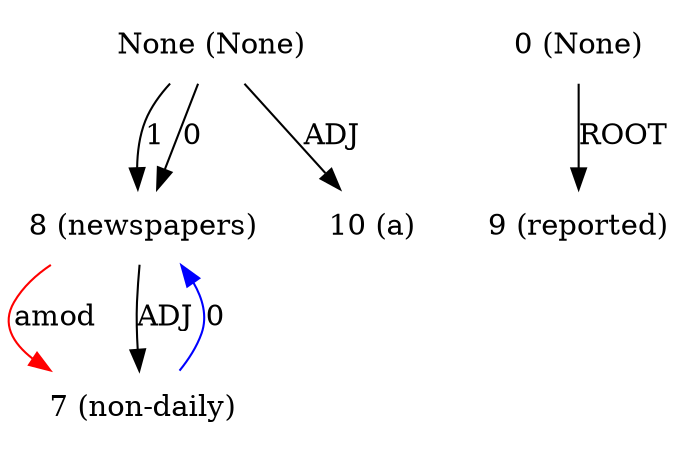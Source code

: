 digraph G{
edge [dir=forward]
node [shape=plaintext]

None [label="None (None)"]
None -> 8 [label="1"]
None [label="None (None)"]
None -> 8 [label="0"]
None [label="None (None)"]
None -> 10 [label="ADJ"]
0 [label="0 (None)"]
0 -> 9 [label="ROOT"]
7 [label="7 (non-daily)"]
7 -> 8 [label="0", color="blue"]
8 -> 7 [label="amod", color="red"]
8 [label="8 (newspapers)"]
8 -> 7 [label="ADJ"]
9 [label="9 (reported)"]
10 [label="10 (a)"]
}
